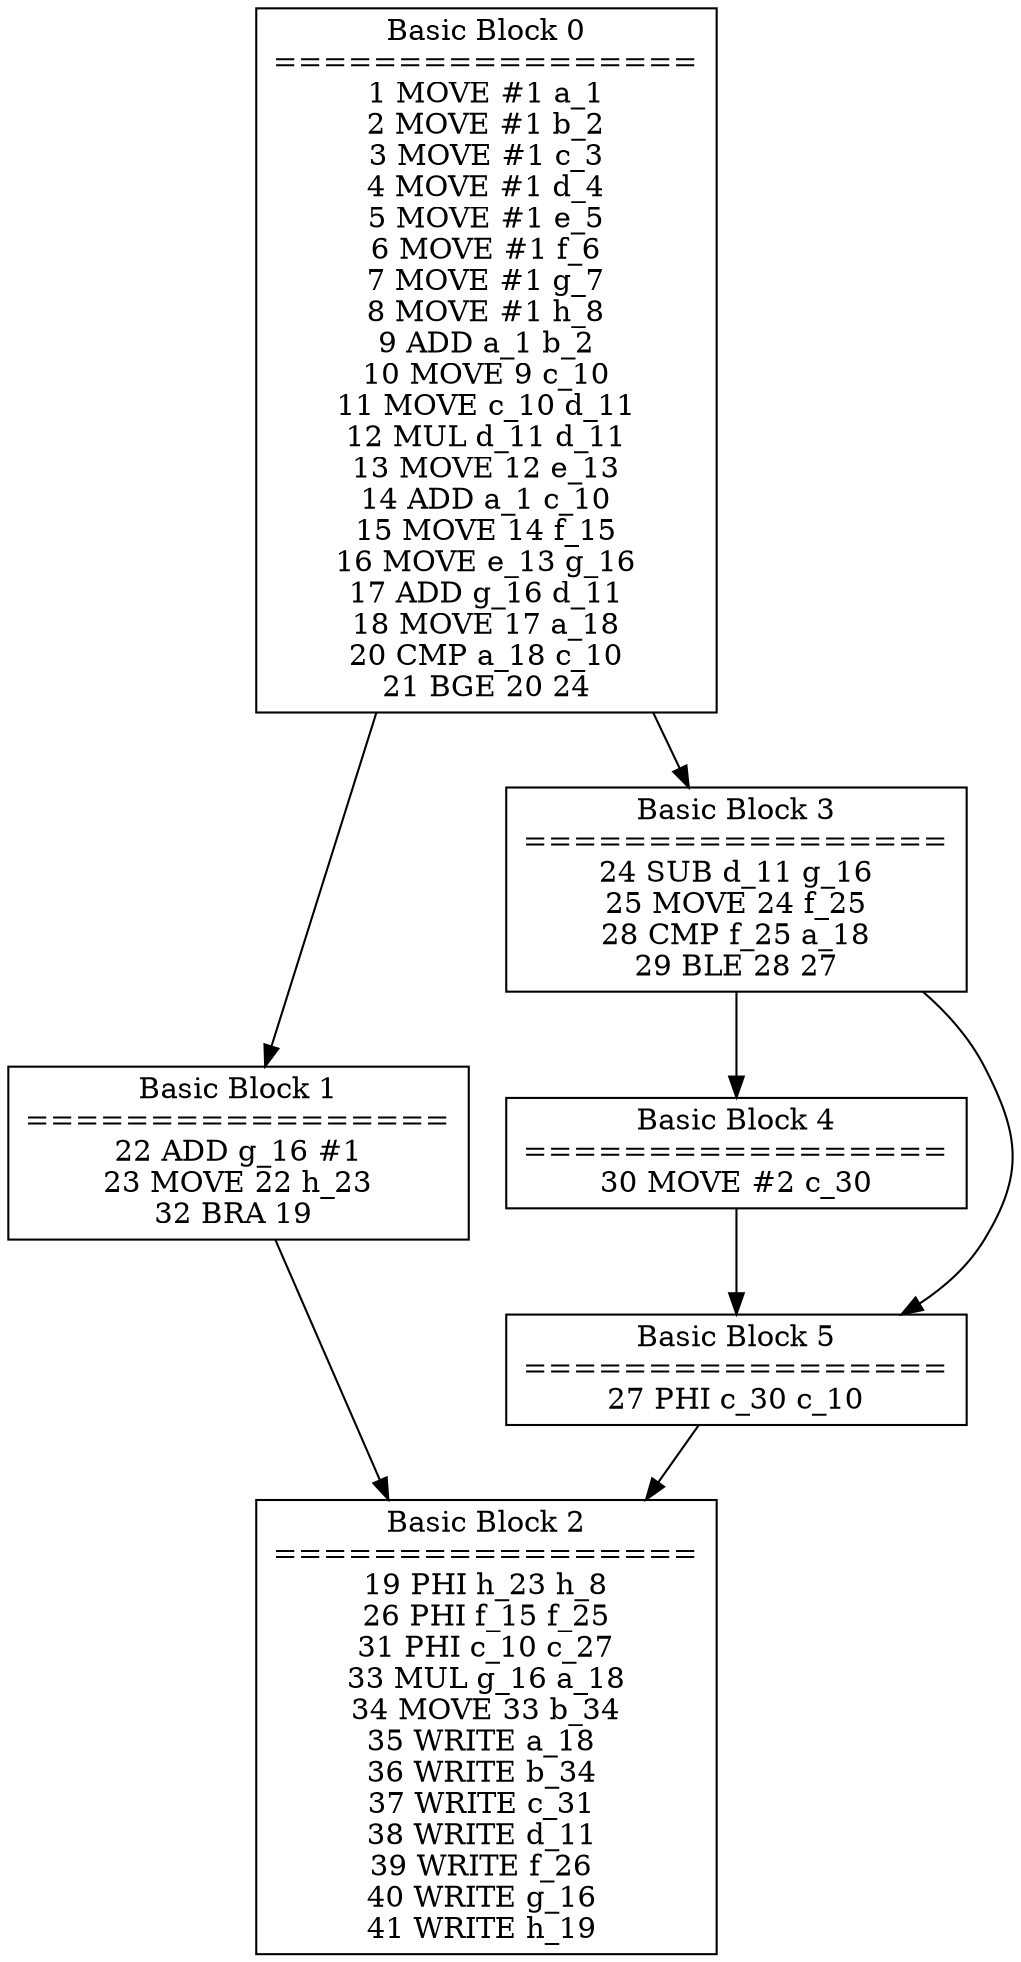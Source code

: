 digraph foo {

"Basic Block 0" [shape=box, label="Basic Block 0
=================
1 MOVE #1 a_1
2 MOVE #1 b_2
3 MOVE #1 c_3
4 MOVE #1 d_4
5 MOVE #1 e_5
6 MOVE #1 f_6
7 MOVE #1 g_7
8 MOVE #1 h_8
9 ADD a_1 b_2
10 MOVE 9 c_10
11 MOVE c_10 d_11
12 MUL d_11 d_11
13 MOVE 12 e_13
14 ADD a_1 c_10
15 MOVE 14 f_15
16 MOVE e_13 g_16
17 ADD g_16 d_11
18 MOVE 17 a_18
20 CMP a_18 c_10
21 BGE 20 24
"];
"Basic Block 1" [shape=box, label="Basic Block 1
=================
22 ADD g_16 #1
23 MOVE 22 h_23
32 BRA 19 
"];
"Basic Block 2" [shape=box, label="Basic Block 2
=================
19 PHI h_23 h_8
26 PHI f_15 f_25
31 PHI c_10 c_27
33 MUL g_16 a_18
34 MOVE 33 b_34
35 WRITE a_18 
36 WRITE b_34 
37 WRITE c_31 
38 WRITE d_11 
39 WRITE f_26 
40 WRITE g_16 
41 WRITE h_19 
"];
"Basic Block 3" [shape=box, label="Basic Block 3
=================
24 SUB d_11 g_16
25 MOVE 24 f_25
28 CMP f_25 a_18
29 BLE 28 27
"];
"Basic Block 4" [shape=box, label="Basic Block 4
=================
30 MOVE #2 c_30
"];
"Basic Block 5" [shape=box, label="Basic Block 5
=================
27 PHI c_30 c_10
"];

"Basic Block 0" -> "Basic Block 1";
"Basic Block 0" -> "Basic Block 3";
"Basic Block 1" -> "Basic Block 2";
"Basic Block 3" -> "Basic Block 4";
"Basic Block 3" -> "Basic Block 5";
"Basic Block 4" -> "Basic Block 5";
"Basic Block 5" -> "Basic Block 2";

}